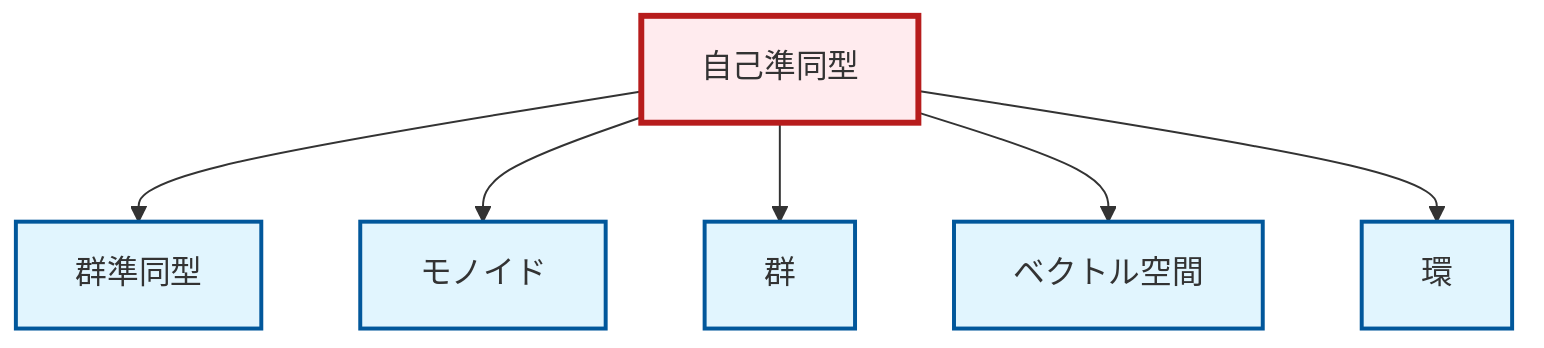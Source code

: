 graph TD
    classDef definition fill:#e1f5fe,stroke:#01579b,stroke-width:2px
    classDef theorem fill:#f3e5f5,stroke:#4a148c,stroke-width:2px
    classDef axiom fill:#fff3e0,stroke:#e65100,stroke-width:2px
    classDef example fill:#e8f5e9,stroke:#1b5e20,stroke-width:2px
    classDef current fill:#ffebee,stroke:#b71c1c,stroke-width:3px
    def-ring["環"]:::definition
    def-group["群"]:::definition
    def-endomorphism["自己準同型"]:::definition
    def-vector-space["ベクトル空間"]:::definition
    def-monoid["モノイド"]:::definition
    def-homomorphism["群準同型"]:::definition
    def-endomorphism --> def-homomorphism
    def-endomorphism --> def-monoid
    def-endomorphism --> def-group
    def-endomorphism --> def-vector-space
    def-endomorphism --> def-ring
    class def-endomorphism current